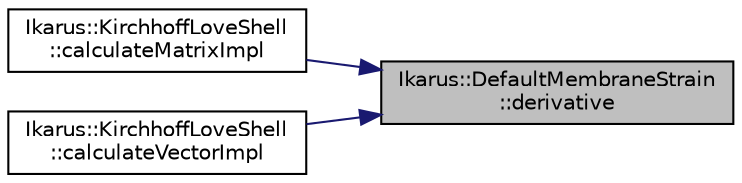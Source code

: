 digraph "Ikarus::DefaultMembraneStrain::derivative"
{
 // LATEX_PDF_SIZE
  edge [fontname="Helvetica",fontsize="10",labelfontname="Helvetica",labelfontsize="10"];
  node [fontname="Helvetica",fontsize="10",shape=record];
  rankdir="RL";
  Node1 [label="Ikarus::DefaultMembraneStrain\l::derivative",height=0.2,width=0.4,color="black", fillcolor="grey75", style="filled", fontcolor="black",tooltip="Compute the strain-displacement matrix for a given node and integration point."];
  Node1 -> Node2 [dir="back",color="midnightblue",fontsize="10",style="solid"];
  Node2 [label="Ikarus::KirchhoffLoveShell\l::calculateMatrixImpl",height=0.2,width=0.4,color="black", fillcolor="white", style="filled",URL="$a01298.html#aab5382fc4bf1bac0f78dbd306a6ba010",tooltip=" "];
  Node1 -> Node3 [dir="back",color="midnightblue",fontsize="10",style="solid"];
  Node3 [label="Ikarus::KirchhoffLoveShell\l::calculateVectorImpl",height=0.2,width=0.4,color="black", fillcolor="white", style="filled",URL="$a01298.html#a41a0a9873dd4107fd444250de72e99bc",tooltip=" "];
}
